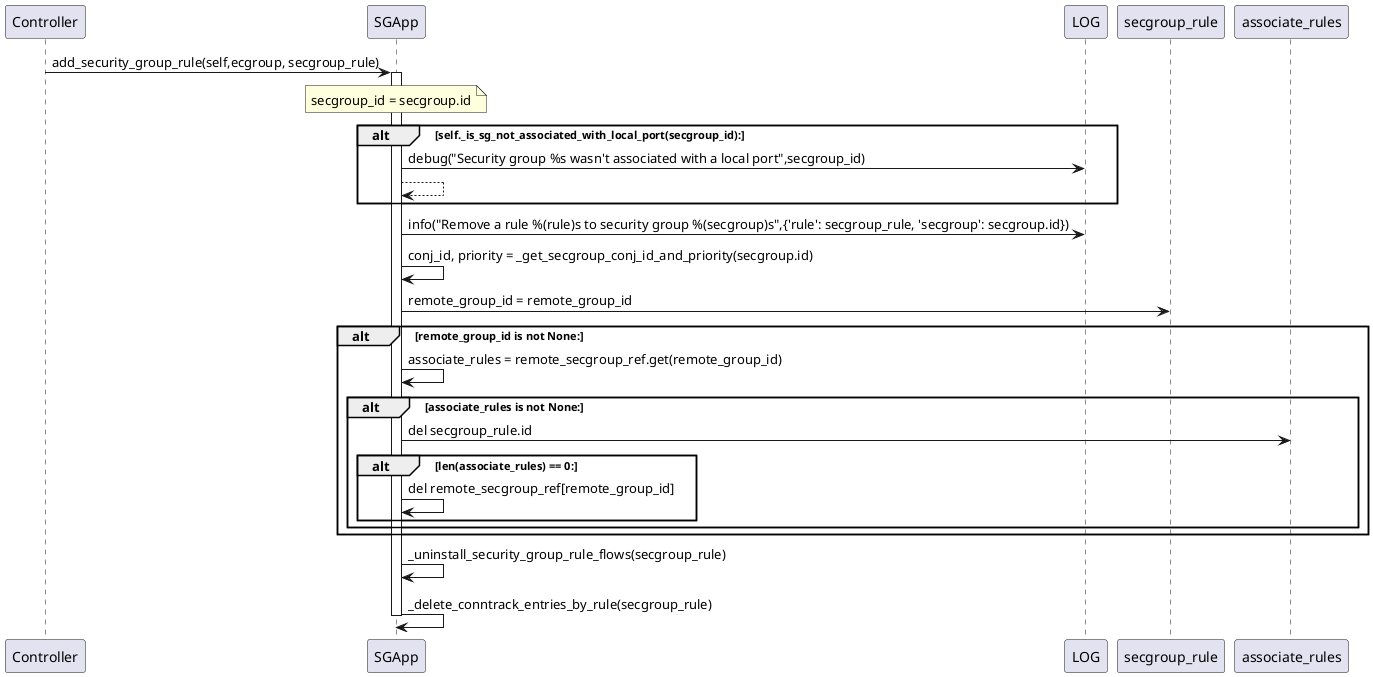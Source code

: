 @startuml security gourp rule deleted
Controller->SGApp:add_security_group_rule(self,ecgroup, secgroup_rule)
activate SGApp
note over SGApp
    secgroup_id = secgroup.id
end note
alt self._is_sg_not_associated_with_local_port(secgroup_id):
    SGApp->LOG:debug("Security group %s wasn't associated with a local port",secgroup_id)
    SGApp-->SGApp:
end
SGApp->LOG:info("Remove a rule %(rule)s to security group %(secgroup)s",{'rule': secgroup_rule, 'secgroup': secgroup.id})

SGApp->SGApp:conj_id, priority = _get_secgroup_conj_id_and_priority(secgroup.id)

' # update the record of rules each of which specifies a same security
' # group as its parameter of remote group.
SGApp->secgroup_rule:remote_group_id = remote_group_id
alt remote_group_id is not None:
    SGApp->SGApp:associate_rules = remote_secgroup_ref.get(remote_group_id)
    alt associate_rules is not None:
        SGApp->associate_rules:del secgroup_rule.id
        alt len(associate_rules) == 0:
            SGApp->SGApp:del remote_secgroup_ref[remote_group_id]
        end
    end
end
SGApp->SGApp:_uninstall_security_group_rule_flows(secgroup_rule)

' # delete conntrack entities by rule
SGApp->SGApp:_delete_conntrack_entries_by_rule(secgroup_rule)
deactivate
@enduml